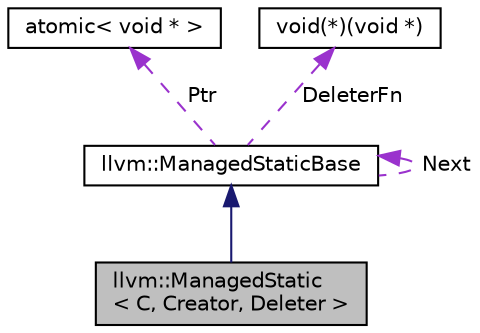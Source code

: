 digraph "llvm::ManagedStatic&lt; C, Creator, Deleter &gt;"
{
 // LATEX_PDF_SIZE
  bgcolor="transparent";
  edge [fontname="Helvetica",fontsize="10",labelfontname="Helvetica",labelfontsize="10"];
  node [fontname="Helvetica",fontsize="10",shape="box"];
  Node1 [label="llvm::ManagedStatic\l\< C, Creator, Deleter \>",height=0.2,width=0.4,color="black", fillcolor="grey75", style="filled", fontcolor="black",tooltip="ManagedStatic - This transparently changes the behavior of global statics to be lazily constructed on..."];
  Node2 -> Node1 [dir="back",color="midnightblue",fontsize="10",style="solid",fontname="Helvetica"];
  Node2 [label="llvm::ManagedStaticBase",height=0.2,width=0.4,color="black",URL="$classllvm_1_1ManagedStaticBase.html",tooltip="ManagedStaticBase - Common base class for ManagedStatic instances."];
  Node3 -> Node2 [dir="back",color="darkorchid3",fontsize="10",style="dashed",label=" Ptr" ,fontname="Helvetica"];
  Node3 [label="atomic\< void * \>",height=0.2,width=0.4,color="black",tooltip=" "];
  Node4 -> Node2 [dir="back",color="darkorchid3",fontsize="10",style="dashed",label=" DeleterFn" ,fontname="Helvetica"];
  Node4 [label="void(*)(void *)",height=0.2,width=0.4,color="black",tooltip=" "];
  Node2 -> Node2 [dir="back",color="darkorchid3",fontsize="10",style="dashed",label=" Next" ,fontname="Helvetica"];
}
